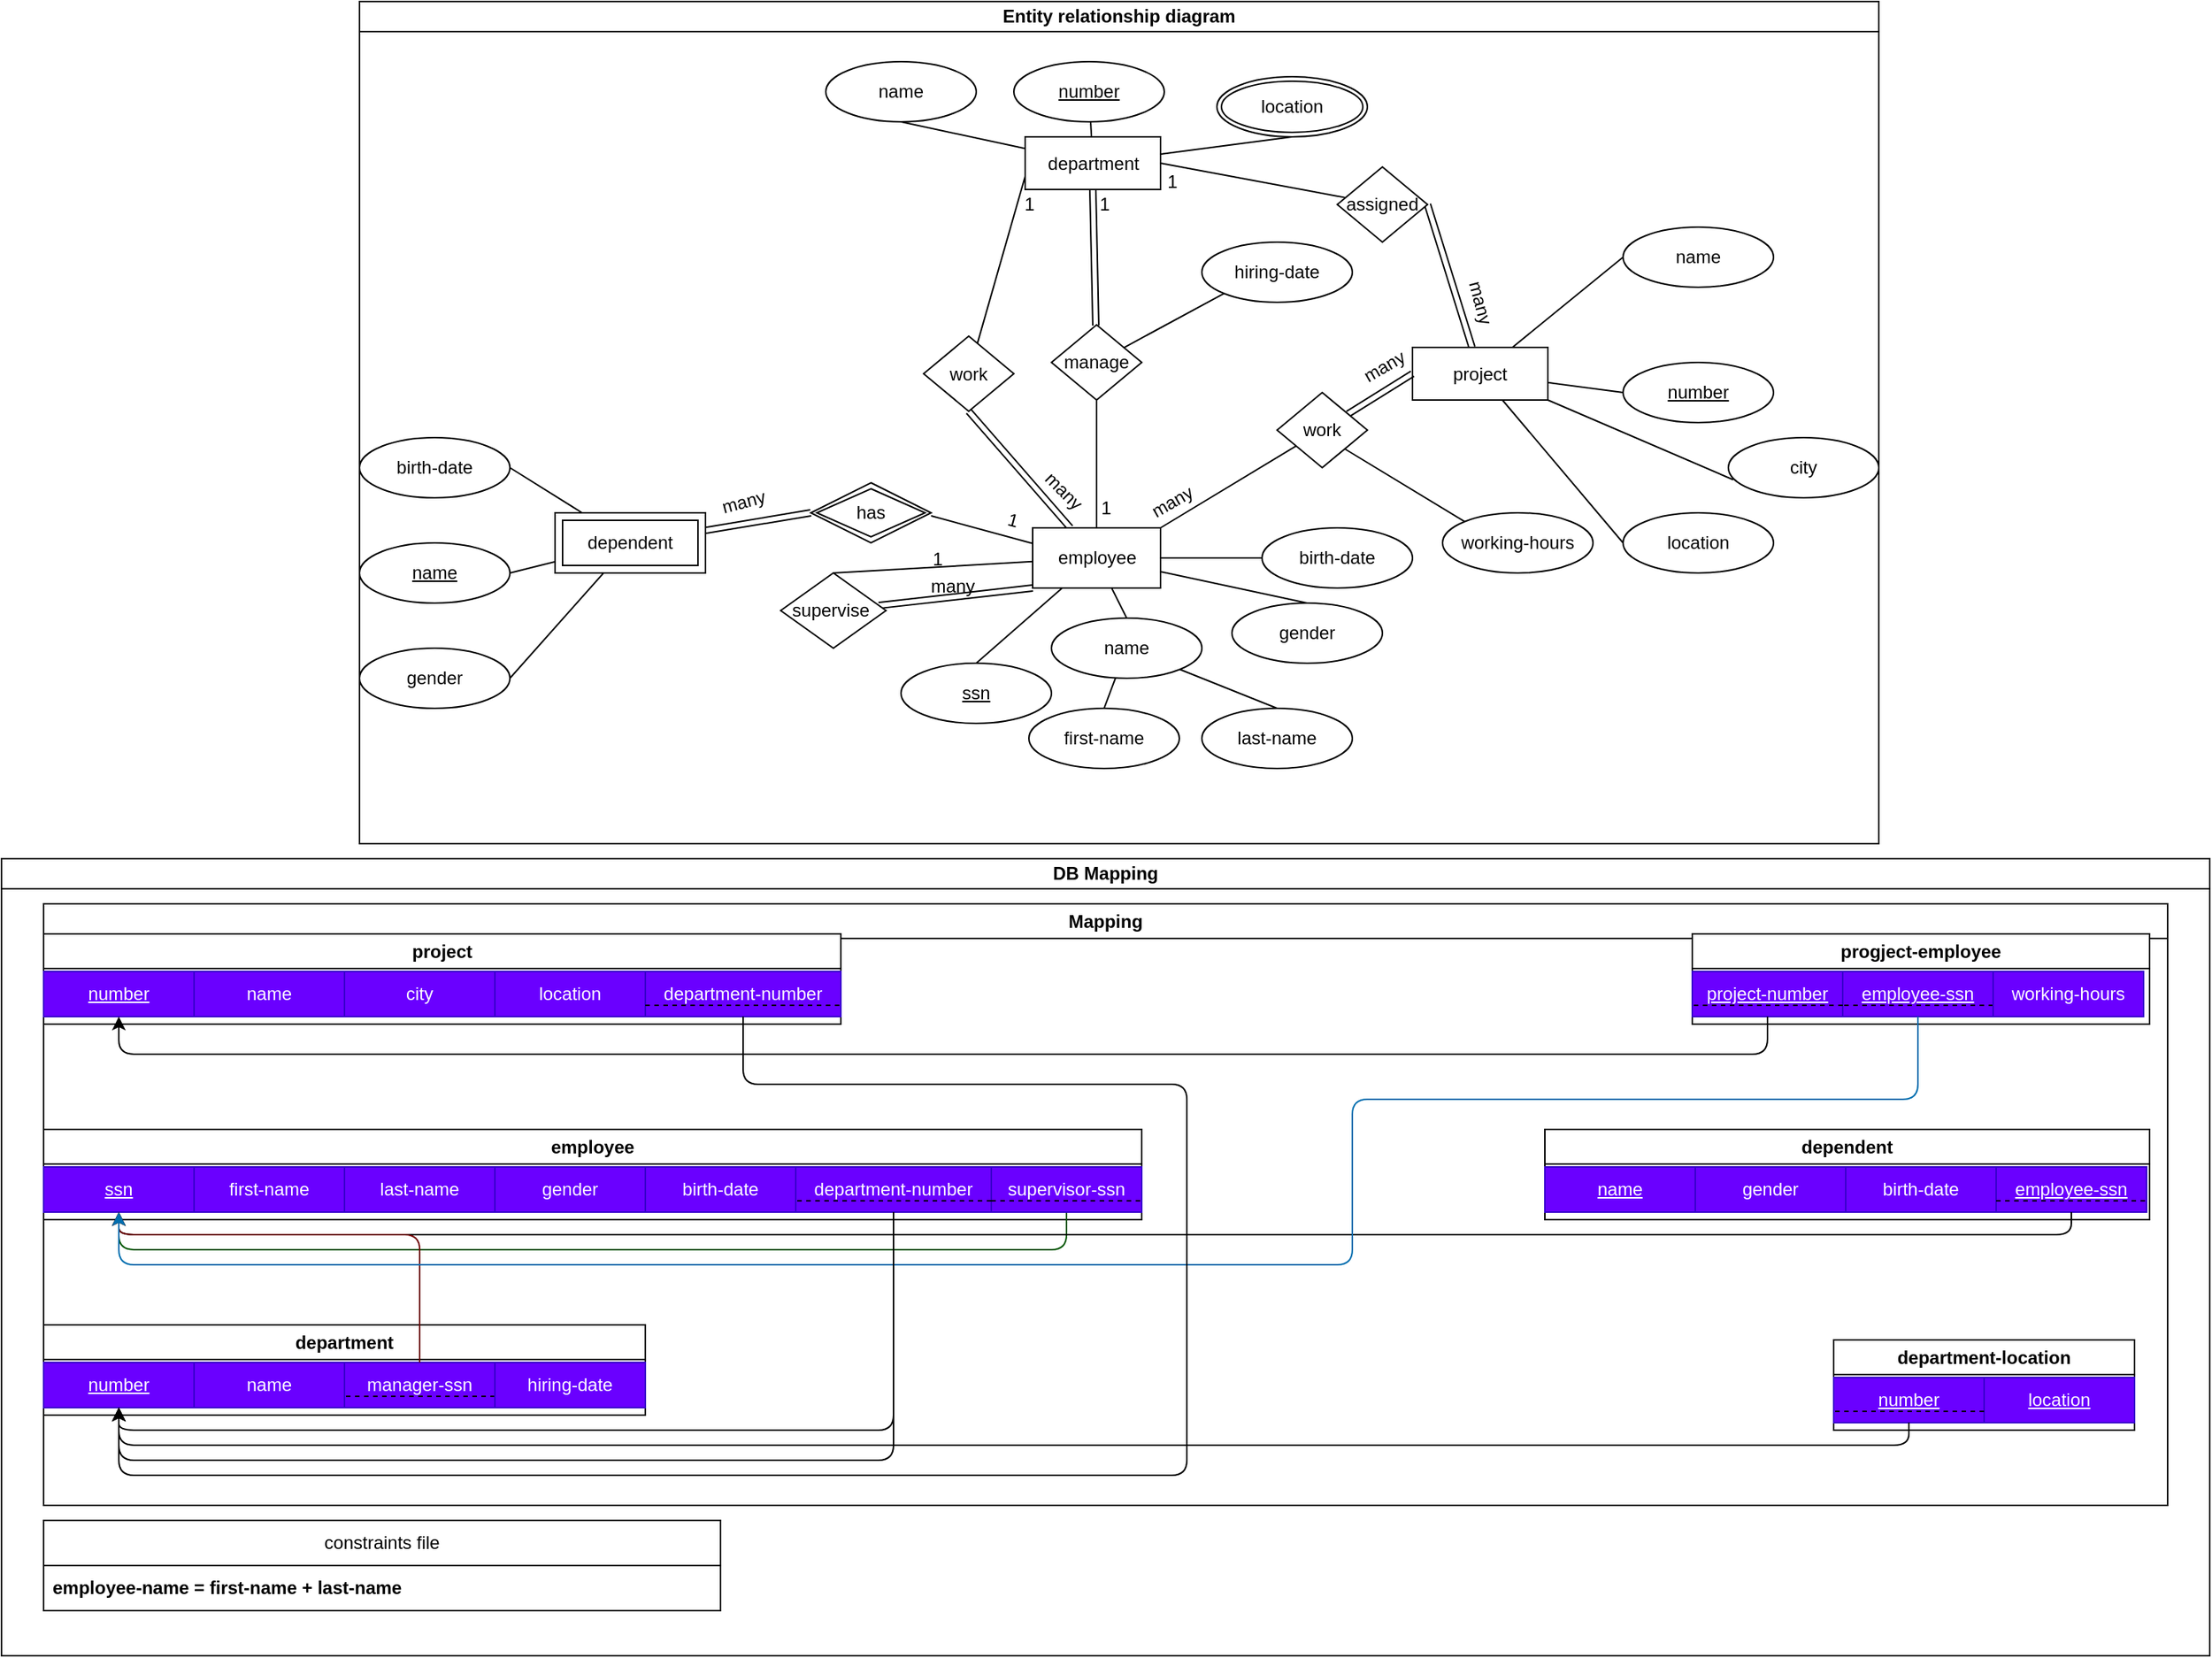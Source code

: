 <mxfile>
    <diagram id="R3N_D--5qBi451Lv7yX1" name="Page-1">
        <mxGraphModel dx="651" dy="1590" grid="1" gridSize="10" guides="1" tooltips="1" connect="1" arrows="1" fold="1" page="1" pageScale="1" pageWidth="850" pageHeight="1100" math="0" shadow="0">
            <root>
                <mxCell id="0"/>
                <mxCell id="1" parent="0"/>
                <mxCell id="2" value="Entity relationship diagram" style="swimlane;whiteSpace=wrap;html=1;startSize=20;" parent="1" vertex="1">
                    <mxGeometry x="590" y="-500" width="1010" height="560" as="geometry"/>
                </mxCell>
                <mxCell id="5" style="edgeStyle=none;html=1;entryX=0.5;entryY=1;entryDx=0;entryDy=0;endArrow=none;endFill=0;" parent="2" edge="1">
                    <mxGeometry relative="1" as="geometry">
                        <mxPoint x="140" y="70" as="targetPoint"/>
                    </mxGeometry>
                </mxCell>
                <mxCell id="7" style="edgeStyle=none;html=1;entryX=0.5;entryY=1;entryDx=0;entryDy=0;endArrow=none;endFill=0;" parent="2" edge="1">
                    <mxGeometry relative="1" as="geometry">
                        <mxPoint x="260" y="70" as="targetPoint"/>
                    </mxGeometry>
                </mxCell>
                <mxCell id="18" style="edgeStyle=none;html=1;entryX=0.5;entryY=0;entryDx=0;entryDy=0;" parent="2" edge="1">
                    <mxGeometry relative="1" as="geometry">
                        <mxPoint x="81.43" y="268.57" as="sourcePoint"/>
                    </mxGeometry>
                </mxCell>
                <mxCell id="19" style="edgeStyle=none;html=1;entryX=0.5;entryY=0;entryDx=0;entryDy=0;" parent="2" edge="1">
                    <mxGeometry relative="1" as="geometry">
                        <mxPoint x="128.673" y="266.385" as="sourcePoint"/>
                    </mxGeometry>
                </mxCell>
                <mxCell id="214" style="edgeStyle=none;html=1;entryX=0.5;entryY=1;entryDx=0;entryDy=0;endArrow=none;endFill=0;" parent="2" source="223" target="226" edge="1">
                    <mxGeometry relative="1" as="geometry"/>
                </mxCell>
                <mxCell id="215" style="edgeStyle=none;html=1;entryX=1;entryY=0.5;entryDx=0;entryDy=0;endArrow=none;endFill=0;" parent="2" edge="1">
                    <mxGeometry relative="1" as="geometry">
                        <mxPoint x="447.5" y="360.409" as="sourcePoint"/>
                        <mxPoint x="380" y="342" as="targetPoint"/>
                    </mxGeometry>
                </mxCell>
                <mxCell id="216" style="edgeStyle=none;html=1;entryX=0.5;entryY=0;entryDx=0;entryDy=0;endArrow=none;endFill=0;" parent="2" source="223" target="242" edge="1">
                    <mxGeometry relative="1" as="geometry"/>
                </mxCell>
                <mxCell id="217" style="edgeStyle=none;html=1;entryX=0;entryY=0.5;entryDx=0;entryDy=0;endArrow=none;endFill=0;" parent="2" source="223" target="243" edge="1">
                    <mxGeometry relative="1" as="geometry"/>
                </mxCell>
                <mxCell id="218" style="edgeStyle=none;html=1;entryX=0.5;entryY=0;entryDx=0;entryDy=0;endArrow=none;endFill=0;" parent="2" source="223" target="244" edge="1">
                    <mxGeometry relative="1" as="geometry"/>
                </mxCell>
                <mxCell id="219" style="edgeStyle=none;html=1;entryX=0.5;entryY=0;entryDx=0;entryDy=0;endArrow=none;endFill=0;" parent="2" source="223" target="247" edge="1">
                    <mxGeometry relative="1" as="geometry"/>
                </mxCell>
                <mxCell id="220" style="edgeStyle=none;html=1;exitX=1;exitY=0;exitDx=0;exitDy=0;endArrow=none;endFill=0;" parent="2" source="223" target="263" edge="1">
                    <mxGeometry relative="1" as="geometry"/>
                </mxCell>
                <mxCell id="221" style="edgeStyle=none;html=1;entryX=0.5;entryY=1;entryDx=0;entryDy=0;endArrow=none;endFill=0;shape=link;" parent="2" source="223" target="265" edge="1">
                    <mxGeometry relative="1" as="geometry"/>
                </mxCell>
                <mxCell id="222" style="edgeStyle=none;html=1;entryX=0.5;entryY=0;entryDx=0;entryDy=0;endArrow=none;endFill=0;" parent="2" source="223" target="269" edge="1">
                    <mxGeometry relative="1" as="geometry"/>
                </mxCell>
                <mxCell id="223" value="employee" style="html=1;dashed=0;whiteSpace=wrap;" parent="2" vertex="1">
                    <mxGeometry x="447.5" y="350" width="85" height="40" as="geometry"/>
                </mxCell>
                <mxCell id="224" style="edgeStyle=none;html=1;entryX=0.5;entryY=1;entryDx=0;entryDy=0;shape=link;" parent="2" source="226" target="230" edge="1">
                    <mxGeometry relative="1" as="geometry">
                        <mxPoint x="490" y="190" as="targetPoint"/>
                    </mxGeometry>
                </mxCell>
                <mxCell id="225" style="edgeStyle=none;html=1;entryX=0;entryY=1;entryDx=0;entryDy=0;endArrow=none;endFill=0;" parent="2" source="226" target="270" edge="1">
                    <mxGeometry relative="1" as="geometry"/>
                </mxCell>
                <mxCell id="226" value="manage" style="shape=rhombus;html=1;dashed=0;whiteSpace=wrap;perimeter=rhombusPerimeter;" parent="2" vertex="1">
                    <mxGeometry x="460" y="215" width="60" height="50" as="geometry"/>
                </mxCell>
                <mxCell id="227" style="edgeStyle=none;html=1;entryX=0.5;entryY=1;entryDx=0;entryDy=0;endArrow=none;endFill=0;" parent="2" source="230" target="250" edge="1">
                    <mxGeometry relative="1" as="geometry"/>
                </mxCell>
                <mxCell id="228" style="edgeStyle=none;html=1;endArrow=none;endFill=0;" parent="2" source="230" target="251" edge="1">
                    <mxGeometry relative="1" as="geometry"/>
                </mxCell>
                <mxCell id="229" style="edgeStyle=none;html=1;entryX=0.5;entryY=1;entryDx=0;entryDy=0;endArrow=none;endFill=0;" parent="2" source="230" target="252" edge="1">
                    <mxGeometry relative="1" as="geometry"/>
                </mxCell>
                <mxCell id="230" value="department" style="html=1;dashed=0;whiteSpace=wrap;" parent="2" vertex="1">
                    <mxGeometry x="442.5" y="90" width="90" height="35" as="geometry"/>
                </mxCell>
                <mxCell id="231" style="edgeStyle=none;html=1;entryX=0;entryY=0.5;entryDx=0;entryDy=0;endArrow=none;endFill=0;" parent="2" source="235" target="253" edge="1">
                    <mxGeometry relative="1" as="geometry"/>
                </mxCell>
                <mxCell id="232" style="edgeStyle=none;html=1;entryX=0;entryY=0.5;entryDx=0;entryDy=0;endArrow=none;endFill=0;" parent="2" source="235" target="254" edge="1">
                    <mxGeometry relative="1" as="geometry"/>
                </mxCell>
                <mxCell id="233" style="edgeStyle=none;html=1;entryX=0;entryY=0.5;entryDx=0;entryDy=0;endArrow=none;endFill=0;" parent="2" source="235" target="255" edge="1">
                    <mxGeometry relative="1" as="geometry"/>
                </mxCell>
                <mxCell id="234" style="edgeStyle=none;html=1;entryX=1;entryY=0.5;entryDx=0;entryDy=0;endArrow=none;endFill=0;shape=link;" parent="2" source="235" target="267" edge="1">
                    <mxGeometry relative="1" as="geometry"/>
                </mxCell>
                <mxCell id="235" value="project" style="html=1;dashed=0;whiteSpace=wrap;" parent="2" vertex="1">
                    <mxGeometry x="700" y="230" width="90" height="35" as="geometry"/>
                </mxCell>
                <mxCell id="236" style="edgeStyle=none;html=1;entryX=1;entryY=0.5;entryDx=0;entryDy=0;endArrow=none;endFill=0;" parent="2" source="239" target="258" edge="1">
                    <mxGeometry relative="1" as="geometry"/>
                </mxCell>
                <mxCell id="237" style="edgeStyle=none;html=1;entryX=1;entryY=0.5;entryDx=0;entryDy=0;endArrow=none;endFill=0;" parent="2" source="239" target="260" edge="1">
                    <mxGeometry relative="1" as="geometry"/>
                </mxCell>
                <mxCell id="238" style="edgeStyle=none;html=1;entryX=1;entryY=0.5;entryDx=0;entryDy=0;endArrow=none;endFill=0;" parent="2" source="239" target="259" edge="1">
                    <mxGeometry relative="1" as="geometry"/>
                </mxCell>
                <mxCell id="239" value="dependent" style="shape=ext;margin=3;double=1;whiteSpace=wrap;html=1;align=center;" parent="2" vertex="1">
                    <mxGeometry x="130" y="340" width="100" height="40" as="geometry"/>
                </mxCell>
                <mxCell id="240" style="edgeStyle=none;html=1;shape=link;exitX=0;exitY=0.5;exitDx=0;exitDy=0;" parent="2" source="241" target="239" edge="1">
                    <mxGeometry relative="1" as="geometry">
                        <mxPoint x="320" y="370" as="sourcePoint"/>
                    </mxGeometry>
                </mxCell>
                <mxCell id="241" value="has" style="shape=rhombus;double=1;perimeter=rhombusPerimeter;whiteSpace=wrap;html=1;align=center;" parent="2" vertex="1">
                    <mxGeometry x="300" y="320" width="80" height="40" as="geometry"/>
                </mxCell>
                <mxCell id="242" value="&lt;u&gt;ssn&lt;/u&gt;" style="ellipse;whiteSpace=wrap;html=1;align=center;" parent="2" vertex="1">
                    <mxGeometry x="360" y="440" width="100" height="40" as="geometry"/>
                </mxCell>
                <mxCell id="243" value="birth-date" style="ellipse;whiteSpace=wrap;html=1;align=center;" parent="2" vertex="1">
                    <mxGeometry x="600" y="350" width="100" height="40" as="geometry"/>
                </mxCell>
                <mxCell id="244" value="gender" style="ellipse;whiteSpace=wrap;html=1;align=center;" parent="2" vertex="1">
                    <mxGeometry x="580" y="400" width="100" height="40" as="geometry"/>
                </mxCell>
                <mxCell id="245" style="edgeStyle=none;html=1;entryX=0.5;entryY=0;entryDx=0;entryDy=0;endArrow=none;endFill=0;" parent="2" source="247" target="248" edge="1">
                    <mxGeometry relative="1" as="geometry"/>
                </mxCell>
                <mxCell id="246" style="edgeStyle=none;html=1;entryX=0.5;entryY=0;entryDx=0;entryDy=0;endArrow=none;endFill=0;" parent="2" source="247" target="249" edge="1">
                    <mxGeometry relative="1" as="geometry"/>
                </mxCell>
                <mxCell id="247" value="name" style="ellipse;whiteSpace=wrap;html=1;align=center;" parent="2" vertex="1">
                    <mxGeometry x="460" y="410" width="100" height="40" as="geometry"/>
                </mxCell>
                <mxCell id="248" value="first-name" style="ellipse;whiteSpace=wrap;html=1;align=center;" parent="2" vertex="1">
                    <mxGeometry x="445" y="470" width="100" height="40" as="geometry"/>
                </mxCell>
                <mxCell id="249" value="last-name" style="ellipse;whiteSpace=wrap;html=1;align=center;" parent="2" vertex="1">
                    <mxGeometry x="560" y="470" width="100" height="40" as="geometry"/>
                </mxCell>
                <mxCell id="250" value="name" style="ellipse;whiteSpace=wrap;html=1;align=center;" parent="2" vertex="1">
                    <mxGeometry x="310" y="40" width="100" height="40" as="geometry"/>
                </mxCell>
                <mxCell id="251" value="&lt;u&gt;number&lt;/u&gt;" style="ellipse;whiteSpace=wrap;html=1;align=center;" parent="2" vertex="1">
                    <mxGeometry x="435" y="40" width="100" height="40" as="geometry"/>
                </mxCell>
                <mxCell id="252" value="location" style="ellipse;shape=doubleEllipse;margin=3;whiteSpace=wrap;html=1;align=center;" parent="2" vertex="1">
                    <mxGeometry x="570" y="50" width="100" height="40" as="geometry"/>
                </mxCell>
                <mxCell id="253" value="name" style="ellipse;whiteSpace=wrap;html=1;align=center;" parent="2" vertex="1">
                    <mxGeometry x="840" y="150" width="100" height="40" as="geometry"/>
                </mxCell>
                <mxCell id="254" value="&lt;u&gt;number&lt;/u&gt;" style="ellipse;whiteSpace=wrap;html=1;align=center;" parent="2" vertex="1">
                    <mxGeometry x="840" y="240" width="100" height="40" as="geometry"/>
                </mxCell>
                <mxCell id="255" value="location" style="ellipse;whiteSpace=wrap;html=1;align=center;" parent="2" vertex="1">
                    <mxGeometry x="840" y="340" width="100" height="40" as="geometry"/>
                </mxCell>
                <mxCell id="256" value="city" style="ellipse;whiteSpace=wrap;html=1;align=center;" parent="2" vertex="1">
                    <mxGeometry x="910" y="290" width="100" height="40" as="geometry"/>
                </mxCell>
                <mxCell id="257" style="edgeStyle=none;html=1;entryX=0.032;entryY=0.7;entryDx=0;entryDy=0;entryPerimeter=0;endArrow=none;endFill=0;exitX=1;exitY=1;exitDx=0;exitDy=0;" parent="2" source="235" target="256" edge="1">
                    <mxGeometry relative="1" as="geometry"/>
                </mxCell>
                <mxCell id="258" value="&lt;u&gt;name&lt;/u&gt;" style="ellipse;whiteSpace=wrap;html=1;align=center;" parent="2" vertex="1">
                    <mxGeometry y="360" width="100" height="40" as="geometry"/>
                </mxCell>
                <mxCell id="259" value="birth-date" style="ellipse;whiteSpace=wrap;html=1;align=center;" parent="2" vertex="1">
                    <mxGeometry y="290" width="100" height="40" as="geometry"/>
                </mxCell>
                <mxCell id="260" value="gender" style="ellipse;whiteSpace=wrap;html=1;align=center;" parent="2" vertex="1">
                    <mxGeometry y="430" width="100" height="40" as="geometry"/>
                </mxCell>
                <mxCell id="261" style="edgeStyle=none;html=1;entryX=0;entryY=0.5;entryDx=0;entryDy=0;endArrow=none;endFill=0;shape=link;" parent="2" source="263" target="235" edge="1">
                    <mxGeometry relative="1" as="geometry"/>
                </mxCell>
                <mxCell id="262" style="edgeStyle=none;html=1;exitX=1;exitY=1;exitDx=0;exitDy=0;entryX=0;entryY=0;entryDx=0;entryDy=0;endArrow=none;endFill=0;" parent="2" source="263" target="271" edge="1">
                    <mxGeometry relative="1" as="geometry"/>
                </mxCell>
                <mxCell id="263" value="work" style="shape=rhombus;html=1;dashed=0;whiteSpace=wrap;perimeter=rhombusPerimeter;" parent="2" vertex="1">
                    <mxGeometry x="610" y="260" width="60" height="50" as="geometry"/>
                </mxCell>
                <mxCell id="264" style="edgeStyle=none;html=1;entryX=0;entryY=0.75;entryDx=0;entryDy=0;endArrow=none;endFill=0;" parent="2" source="265" target="230" edge="1">
                    <mxGeometry relative="1" as="geometry"/>
                </mxCell>
                <mxCell id="265" value="work" style="shape=rhombus;html=1;dashed=0;whiteSpace=wrap;perimeter=rhombusPerimeter;" parent="2" vertex="1">
                    <mxGeometry x="375" y="222.5" width="60" height="50" as="geometry"/>
                </mxCell>
                <mxCell id="266" style="edgeStyle=none;html=1;entryX=1;entryY=0.5;entryDx=0;entryDy=0;endArrow=none;endFill=0;" parent="2" source="267" target="230" edge="1">
                    <mxGeometry relative="1" as="geometry"/>
                </mxCell>
                <mxCell id="267" value="assigned" style="shape=rhombus;html=1;dashed=0;whiteSpace=wrap;perimeter=rhombusPerimeter;" parent="2" vertex="1">
                    <mxGeometry x="650" y="110" width="60" height="50" as="geometry"/>
                </mxCell>
                <mxCell id="268" style="edgeStyle=none;html=1;entryX=0;entryY=1;entryDx=0;entryDy=0;endArrow=none;endFill=0;shape=link;" parent="2" source="269" target="223" edge="1">
                    <mxGeometry relative="1" as="geometry"/>
                </mxCell>
                <mxCell id="269" value="supervise&amp;nbsp;" style="shape=rhombus;html=1;dashed=0;whiteSpace=wrap;perimeter=rhombusPerimeter;" parent="2" vertex="1">
                    <mxGeometry x="280" y="380" width="70" height="50" as="geometry"/>
                </mxCell>
                <mxCell id="270" value="hiring-date" style="ellipse;whiteSpace=wrap;html=1;align=center;" parent="2" vertex="1">
                    <mxGeometry x="560" y="160" width="100" height="40" as="geometry"/>
                </mxCell>
                <mxCell id="271" value="working-hours" style="ellipse;whiteSpace=wrap;html=1;align=center;" parent="2" vertex="1">
                    <mxGeometry x="720" y="340" width="100" height="40" as="geometry"/>
                </mxCell>
                <mxCell id="272" value="many" style="text;html=1;align=center;verticalAlign=middle;resizable=0;points=[];autosize=1;strokeColor=none;fillColor=none;rotation=-30;" parent="2" vertex="1">
                    <mxGeometry x="515" y="318" width="50" height="30" as="geometry"/>
                </mxCell>
                <mxCell id="273" value="many" style="text;html=1;align=center;verticalAlign=middle;resizable=0;points=[];autosize=1;strokeColor=none;fillColor=none;rotation=-30;" parent="2" vertex="1">
                    <mxGeometry x="656" y="228" width="50" height="30" as="geometry"/>
                </mxCell>
                <mxCell id="274" value="1" style="text;html=1;align=center;verticalAlign=middle;resizable=0;points=[];autosize=1;strokeColor=none;fillColor=none;rotation=15;" parent="2" vertex="1">
                    <mxGeometry x="419" y="330" width="30" height="30" as="geometry"/>
                </mxCell>
                <mxCell id="275" value="many" style="text;html=1;align=center;verticalAlign=middle;resizable=0;points=[];autosize=1;strokeColor=none;fillColor=none;rotation=-15;" parent="2" vertex="1">
                    <mxGeometry x="230" y="318" width="50" height="30" as="geometry"/>
                </mxCell>
                <mxCell id="276" value="1" style="text;html=1;align=center;verticalAlign=middle;resizable=0;points=[];autosize=1;strokeColor=none;fillColor=none;" parent="2" vertex="1">
                    <mxGeometry x="481" y="322" width="30" height="30" as="geometry"/>
                </mxCell>
                <mxCell id="277" value="1" style="text;html=1;align=center;verticalAlign=middle;resizable=0;points=[];autosize=1;strokeColor=none;fillColor=none;" parent="2" vertex="1">
                    <mxGeometry x="480" y="120" width="30" height="30" as="geometry"/>
                </mxCell>
                <mxCell id="278" value="1" style="text;html=1;align=center;verticalAlign=middle;resizable=0;points=[];autosize=1;strokeColor=none;fillColor=none;" parent="2" vertex="1">
                    <mxGeometry x="430" y="120" width="30" height="30" as="geometry"/>
                </mxCell>
                <mxCell id="279" value="many" style="text;html=1;align=center;verticalAlign=middle;resizable=0;points=[];autosize=1;strokeColor=none;fillColor=none;rotation=45;" parent="2" vertex="1">
                    <mxGeometry x="442.5" y="310" width="50" height="30" as="geometry"/>
                </mxCell>
                <mxCell id="280" value="1" style="text;html=1;align=center;verticalAlign=middle;resizable=0;points=[];autosize=1;strokeColor=none;fillColor=none;" parent="2" vertex="1">
                    <mxGeometry x="525" y="105" width="30" height="30" as="geometry"/>
                </mxCell>
                <mxCell id="281" value="many" style="text;html=1;align=center;verticalAlign=middle;resizable=0;points=[];autosize=1;strokeColor=none;fillColor=none;rotation=75;" parent="2" vertex="1">
                    <mxGeometry x="720" y="185" width="50" height="30" as="geometry"/>
                </mxCell>
                <mxCell id="282" value="1" style="text;html=1;align=center;verticalAlign=middle;resizable=0;points=[];autosize=1;strokeColor=none;fillColor=none;" parent="2" vertex="1">
                    <mxGeometry x="369" y="356" width="30" height="30" as="geometry"/>
                </mxCell>
                <mxCell id="283" value="many" style="text;html=1;align=center;verticalAlign=middle;resizable=0;points=[];autosize=1;strokeColor=none;fillColor=none;rotation=0;" parent="2" vertex="1">
                    <mxGeometry x="369" y="374" width="50" height="30" as="geometry"/>
                </mxCell>
                <mxCell id="22" value="DB Mapping" style="swimlane;whiteSpace=wrap;html=1;startSize=20;" parent="1" vertex="1">
                    <mxGeometry x="352" y="70" width="1468" height="530" as="geometry"/>
                </mxCell>
                <mxCell id="28" style="edgeStyle=none;html=1;entryX=1;entryY=0.5;entryDx=0;entryDy=0;" parent="22" edge="1">
                    <mxGeometry relative="1" as="geometry">
                        <mxPoint x="100" y="200" as="targetPoint"/>
                    </mxGeometry>
                </mxCell>
                <mxCell id="34" style="edgeStyle=none;html=1;entryX=0.5;entryY=0;entryDx=0;entryDy=0;" parent="22" edge="1">
                    <mxGeometry relative="1" as="geometry">
                        <mxPoint x="60" y="290" as="targetPoint"/>
                    </mxGeometry>
                </mxCell>
                <mxCell id="35" style="edgeStyle=none;html=1;entryX=0.5;entryY=0;entryDx=0;entryDy=0;" parent="22" edge="1">
                    <mxGeometry relative="1" as="geometry">
                        <mxPoint x="170" y="290" as="targetPoint"/>
                    </mxGeometry>
                </mxCell>
                <mxCell id="38" style="edgeStyle=none;html=1;entryX=0.764;entryY=0.12;entryDx=0;entryDy=0;entryPerimeter=0;" parent="22" edge="1">
                    <mxGeometry relative="1" as="geometry">
                        <mxPoint x="126.4" y="234.8" as="targetPoint"/>
                    </mxGeometry>
                </mxCell>
                <mxCell id="53" value="Mapping" style="swimlane;whiteSpace=wrap;html=1;" parent="22" vertex="1">
                    <mxGeometry x="28" y="30" width="1412" height="400" as="geometry"/>
                </mxCell>
                <mxCell id="142" style="edgeStyle=orthogonalEdgeStyle;html=1;entryX=0.5;entryY=1;entryDx=0;entryDy=0;" parent="53" edge="1">
                    <mxGeometry relative="1" as="geometry">
                        <Array as="points">
                            <mxPoint x="288" y="200"/>
                            <mxPoint x="70" y="200"/>
                        </Array>
                        <mxPoint x="288" y="145" as="sourcePoint"/>
                    </mxGeometry>
                </mxCell>
                <mxCell id="143" style="edgeStyle=orthogonalEdgeStyle;html=1;entryX=0.25;entryY=1;entryDx=0;entryDy=0;" parent="53" edge="1">
                    <mxGeometry relative="1" as="geometry">
                        <Array as="points">
                            <mxPoint x="390" y="80"/>
                            <mxPoint x="228" y="80"/>
                            <mxPoint x="228" y="110"/>
                            <mxPoint x="70" y="110"/>
                        </Array>
                        <mxPoint x="70" y="100" as="targetPoint"/>
                    </mxGeometry>
                </mxCell>
                <mxCell id="284" value="project" style="swimlane;whiteSpace=wrap;html=1;" parent="53" vertex="1">
                    <mxGeometry y="20" width="530" height="60" as="geometry"/>
                </mxCell>
                <mxCell id="285" value="name" style="rounded=0;whiteSpace=wrap;html=1;fillColor=#6a00ff;fontColor=#ffffff;strokeColor=#3700CC;" parent="284" vertex="1">
                    <mxGeometry x="100" y="25" width="100" height="30" as="geometry"/>
                </mxCell>
                <mxCell id="286" value="number" style="rounded=0;whiteSpace=wrap;html=1;fillColor=#6a00ff;fontColor=#ffffff;strokeColor=#3700CC;fontStyle=4" parent="284" vertex="1">
                    <mxGeometry y="25" width="100" height="30" as="geometry"/>
                </mxCell>
                <mxCell id="287" value="city" style="rounded=0;whiteSpace=wrap;html=1;fillColor=#6a00ff;fontColor=#ffffff;strokeColor=#3700CC;" parent="284" vertex="1">
                    <mxGeometry x="200" y="25" width="100" height="30" as="geometry"/>
                </mxCell>
                <mxCell id="292" value="location" style="rounded=0;whiteSpace=wrap;html=1;fillColor=#6a00ff;fontColor=#ffffff;strokeColor=#3700CC;" parent="284" vertex="1">
                    <mxGeometry x="300" y="25" width="100" height="30" as="geometry"/>
                </mxCell>
                <mxCell id="323" value="department-number" style="rounded=0;whiteSpace=wrap;html=1;fillColor=#6a00ff;fontColor=#ffffff;strokeColor=#3700CC;fontStyle=0" parent="284" vertex="1">
                    <mxGeometry x="400" y="25" width="130" height="30" as="geometry"/>
                </mxCell>
                <mxCell id="336" value="" style="endArrow=none;dashed=1;html=1;entryX=1;entryY=0.75;entryDx=0;entryDy=0;exitX=0;exitY=0.75;exitDx=0;exitDy=0;" edge="1" parent="284" source="323" target="323">
                    <mxGeometry width="50" height="50" relative="1" as="geometry">
                        <mxPoint x="420" y="80" as="sourcePoint"/>
                        <mxPoint x="470" y="30" as="targetPoint"/>
                    </mxGeometry>
                </mxCell>
                <mxCell id="293" value="employee" style="swimlane;whiteSpace=wrap;html=1;startSize=23;" parent="53" vertex="1">
                    <mxGeometry y="150" width="730" height="60" as="geometry"/>
                </mxCell>
                <mxCell id="294" value="first-name" style="rounded=0;whiteSpace=wrap;html=1;fillColor=#6a00ff;fontColor=#ffffff;strokeColor=#3700CC;" parent="293" vertex="1">
                    <mxGeometry x="100" y="25" width="100" height="30" as="geometry"/>
                </mxCell>
                <mxCell id="295" value="ssn" style="rounded=0;whiteSpace=wrap;html=1;fillColor=#6a00ff;fontColor=#ffffff;strokeColor=#3700CC;fontStyle=4" parent="293" vertex="1">
                    <mxGeometry y="25" width="100" height="30" as="geometry"/>
                </mxCell>
                <mxCell id="296" value="last-name" style="rounded=0;whiteSpace=wrap;html=1;fillColor=#6a00ff;fontColor=#ffffff;strokeColor=#3700CC;" parent="293" vertex="1">
                    <mxGeometry x="200" y="25" width="100" height="30" as="geometry"/>
                </mxCell>
                <mxCell id="297" value="gender" style="rounded=0;whiteSpace=wrap;html=1;fillColor=#6a00ff;fontColor=#ffffff;strokeColor=#3700CC;" parent="293" vertex="1">
                    <mxGeometry x="300" y="25" width="100" height="30" as="geometry"/>
                </mxCell>
                <mxCell id="298" value="birth-date" style="rounded=0;whiteSpace=wrap;html=1;fillColor=#6a00ff;fontColor=#ffffff;strokeColor=#3700CC;" parent="293" vertex="1">
                    <mxGeometry x="400" y="25" width="100" height="30" as="geometry"/>
                </mxCell>
                <mxCell id="321" value="department-number" style="rounded=0;whiteSpace=wrap;html=1;fillColor=#6a00ff;fontColor=#ffffff;strokeColor=#3700CC;" parent="293" vertex="1">
                    <mxGeometry x="500" y="25" width="130" height="30" as="geometry"/>
                </mxCell>
                <mxCell id="334" style="edgeStyle=orthogonalEdgeStyle;html=1;entryX=0.5;entryY=1;entryDx=0;entryDy=0;fillColor=#008a00;strokeColor=#005700;" parent="293" source="332" target="295" edge="1">
                    <mxGeometry relative="1" as="geometry">
                        <Array as="points">
                            <mxPoint x="680" y="80"/>
                            <mxPoint x="50" y="80"/>
                        </Array>
                    </mxGeometry>
                </mxCell>
                <mxCell id="332" value="supervisor-ssn" style="rounded=0;whiteSpace=wrap;html=1;fillColor=#6a00ff;fontColor=#ffffff;strokeColor=#3700CC;fontStyle=0" parent="293" vertex="1">
                    <mxGeometry x="630" y="25" width="100" height="30" as="geometry"/>
                </mxCell>
                <mxCell id="337" value="" style="endArrow=none;dashed=1;html=1;entryX=1;entryY=0.75;entryDx=0;entryDy=0;exitX=0;exitY=0.75;exitDx=0;exitDy=0;" edge="1" parent="293" source="332" target="332">
                    <mxGeometry width="50" height="50" relative="1" as="geometry">
                        <mxPoint x="600" y="50" as="sourcePoint"/>
                        <mxPoint x="730" y="50" as="targetPoint"/>
                    </mxGeometry>
                </mxCell>
                <mxCell id="343" style="edgeStyle=none;html=1;exitX=1;exitY=0.75;exitDx=0;exitDy=0;entryX=0;entryY=0.75;entryDx=0;entryDy=0;endArrow=none;endFill=0;dashed=1;" edge="1" parent="293" source="321" target="321">
                    <mxGeometry relative="1" as="geometry"/>
                </mxCell>
                <mxCell id="299" value="department" style="swimlane;whiteSpace=wrap;html=1;startSize=23;" parent="53" vertex="1">
                    <mxGeometry y="280" width="400" height="60" as="geometry"/>
                </mxCell>
                <mxCell id="300" value="name" style="rounded=0;whiteSpace=wrap;html=1;fillColor=#6a00ff;fontColor=#ffffff;strokeColor=#3700CC;" parent="299" vertex="1">
                    <mxGeometry x="100" y="25" width="100" height="30" as="geometry"/>
                </mxCell>
                <mxCell id="301" value="number" style="rounded=0;whiteSpace=wrap;html=1;fillColor=#6a00ff;fontColor=#ffffff;strokeColor=#3700CC;fontStyle=4" parent="299" vertex="1">
                    <mxGeometry y="25" width="100" height="30" as="geometry"/>
                </mxCell>
                <mxCell id="318" value="manager-ssn" style="rounded=0;whiteSpace=wrap;html=1;fillColor=#6a00ff;fontColor=#ffffff;strokeColor=#3700CC;" parent="299" vertex="1">
                    <mxGeometry x="200" y="25" width="100" height="30" as="geometry"/>
                </mxCell>
                <mxCell id="341" style="edgeStyle=none;html=1;exitX=0;exitY=0.75;exitDx=0;exitDy=0;entryX=0;entryY=0.75;entryDx=0;entryDy=0;endArrow=none;endFill=0;dashed=1;" edge="1" parent="299" source="319" target="318">
                    <mxGeometry relative="1" as="geometry"/>
                </mxCell>
                <mxCell id="319" value="hiring-date" style="rounded=0;whiteSpace=wrap;html=1;fillColor=#6a00ff;fontColor=#ffffff;strokeColor=#3700CC;" parent="299" vertex="1">
                    <mxGeometry x="300" y="25" width="100" height="30" as="geometry"/>
                </mxCell>
                <mxCell id="305" value="department-location" style="swimlane;whiteSpace=wrap;html=1;startSize=23;" parent="53" vertex="1">
                    <mxGeometry x="1190" y="290" width="200" height="60" as="geometry"/>
                </mxCell>
                <mxCell id="306" value="location" style="rounded=0;whiteSpace=wrap;html=1;fillColor=#6a00ff;fontColor=#ffffff;strokeColor=#3700CC;fontStyle=4" parent="305" vertex="1">
                    <mxGeometry x="100" y="25" width="100" height="30" as="geometry"/>
                </mxCell>
                <mxCell id="307" value="number" style="rounded=0;whiteSpace=wrap;html=1;fillColor=#6a00ff;fontColor=#ffffff;strokeColor=#3700CC;fontStyle=4" parent="305" vertex="1">
                    <mxGeometry y="25" width="100" height="30" as="geometry"/>
                </mxCell>
                <mxCell id="339" style="edgeStyle=none;html=1;exitX=1;exitY=0.75;exitDx=0;exitDy=0;entryX=0;entryY=0.75;entryDx=0;entryDy=0;endArrow=none;endFill=0;dashed=1;" edge="1" parent="305" source="307" target="307">
                    <mxGeometry relative="1" as="geometry"/>
                </mxCell>
                <mxCell id="308" style="edgeStyle=orthogonalEdgeStyle;html=1;entryX=0.5;entryY=1;entryDx=0;entryDy=0;" parent="53" source="307" target="301" edge="1">
                    <mxGeometry relative="1" as="geometry">
                        <Array as="points">
                            <mxPoint x="1240" y="360"/>
                            <mxPoint x="50" y="360"/>
                        </Array>
                    </mxGeometry>
                </mxCell>
                <mxCell id="310" value="dependent" style="swimlane;whiteSpace=wrap;html=1;startSize=23;" parent="53" vertex="1">
                    <mxGeometry x="998" y="150" width="402" height="60" as="geometry"/>
                </mxCell>
                <mxCell id="311" value="name" style="rounded=0;whiteSpace=wrap;html=1;fillColor=#6a00ff;fontColor=#ffffff;strokeColor=#3700CC;fontStyle=4" parent="310" vertex="1">
                    <mxGeometry y="25" width="100" height="30" as="geometry"/>
                </mxCell>
                <mxCell id="314" value="gender" style="rounded=0;whiteSpace=wrap;html=1;fillColor=#6a00ff;fontColor=#ffffff;strokeColor=#3700CC;" parent="310" vertex="1">
                    <mxGeometry x="100" y="25" width="100" height="30" as="geometry"/>
                </mxCell>
                <mxCell id="315" value="birth-date" style="rounded=0;whiteSpace=wrap;html=1;fillColor=#6a00ff;fontColor=#ffffff;strokeColor=#3700CC;" parent="310" vertex="1">
                    <mxGeometry x="200" y="25" width="100" height="30" as="geometry"/>
                </mxCell>
                <mxCell id="316" value="employee-ssn" style="rounded=0;whiteSpace=wrap;html=1;fillColor=#6a00ff;fontColor=#ffffff;strokeColor=#3700CC;fontStyle=4" parent="310" vertex="1">
                    <mxGeometry x="300" y="25" width="100" height="30" as="geometry"/>
                </mxCell>
                <mxCell id="338" value="" style="endArrow=none;dashed=1;html=1;entryX=1;entryY=0.75;entryDx=0;entryDy=0;exitX=0;exitY=0.75;exitDx=0;exitDy=0;" edge="1" parent="310" source="316" target="316">
                    <mxGeometry width="50" height="50" relative="1" as="geometry">
                        <mxPoint x="292" y="80" as="sourcePoint"/>
                        <mxPoint x="392" y="80" as="targetPoint"/>
                    </mxGeometry>
                </mxCell>
                <mxCell id="317" style="edgeStyle=orthogonalEdgeStyle;html=1;entryX=0.5;entryY=1;entryDx=0;entryDy=0;" parent="53" source="316" target="295" edge="1">
                    <mxGeometry relative="1" as="geometry">
                        <Array as="points">
                            <mxPoint x="1348" y="220"/>
                            <mxPoint x="50" y="220"/>
                        </Array>
                    </mxGeometry>
                </mxCell>
                <mxCell id="320" style="edgeStyle=orthogonalEdgeStyle;html=1;entryX=0.5;entryY=1;entryDx=0;entryDy=0;fillColor=#a20025;strokeColor=#6F0000;" parent="53" source="318" target="295" edge="1">
                    <mxGeometry relative="1" as="geometry">
                        <Array as="points">
                            <mxPoint x="250" y="220"/>
                            <mxPoint x="50" y="220"/>
                        </Array>
                    </mxGeometry>
                </mxCell>
                <mxCell id="324" style="edgeStyle=orthogonalEdgeStyle;html=1;entryX=0.5;entryY=1;entryDx=0;entryDy=0;exitX=0.5;exitY=1;exitDx=0;exitDy=0;" parent="53" source="321" target="301" edge="1">
                    <mxGeometry relative="1" as="geometry">
                        <mxPoint x="650" y="220" as="sourcePoint"/>
                        <Array as="points">
                            <mxPoint x="565" y="350"/>
                            <mxPoint x="50" y="350"/>
                        </Array>
                    </mxGeometry>
                </mxCell>
                <mxCell id="325" value="progject-employee" style="swimlane;whiteSpace=wrap;html=1;startSize=23;" parent="53" vertex="1">
                    <mxGeometry x="1096" y="20" width="304" height="60" as="geometry"/>
                </mxCell>
                <mxCell id="326" value="project-number" style="rounded=0;whiteSpace=wrap;html=1;fillColor=#6a00ff;fontColor=#ffffff;strokeColor=#3700CC;fontStyle=4" parent="325" vertex="1">
                    <mxGeometry y="25" width="100" height="30" as="geometry"/>
                </mxCell>
                <mxCell id="327" value="employee-ssn" style="rounded=0;whiteSpace=wrap;html=1;fillColor=#6a00ff;fontColor=#ffffff;strokeColor=#3700CC;fontStyle=4" parent="325" vertex="1">
                    <mxGeometry x="100" y="25" width="100" height="30" as="geometry"/>
                </mxCell>
                <mxCell id="340" style="edgeStyle=none;html=1;exitX=0;exitY=0.75;exitDx=0;exitDy=0;entryX=1;entryY=0.75;entryDx=0;entryDy=0;endArrow=none;endFill=0;dashed=1;" edge="1" parent="325" source="328" target="326">
                    <mxGeometry relative="1" as="geometry"/>
                </mxCell>
                <mxCell id="328" value="working-hours" style="rounded=0;whiteSpace=wrap;html=1;fillColor=#6a00ff;fontColor=#ffffff;strokeColor=#3700CC;" parent="325" vertex="1">
                    <mxGeometry x="200" y="25" width="100" height="30" as="geometry"/>
                </mxCell>
                <mxCell id="342" style="edgeStyle=none;html=1;exitX=1;exitY=0.75;exitDx=0;exitDy=0;entryX=0;entryY=0.75;entryDx=0;entryDy=0;endArrow=none;endFill=0;dashed=1;" edge="1" parent="325" source="326" target="326">
                    <mxGeometry relative="1" as="geometry"/>
                </mxCell>
                <mxCell id="330" style="edgeStyle=orthogonalEdgeStyle;html=1;entryX=0.5;entryY=1;entryDx=0;entryDy=0;" parent="53" source="326" target="286" edge="1">
                    <mxGeometry relative="1" as="geometry">
                        <Array as="points">
                            <mxPoint x="1146" y="100"/>
                            <mxPoint x="50" y="100"/>
                        </Array>
                    </mxGeometry>
                </mxCell>
                <mxCell id="331" style="edgeStyle=orthogonalEdgeStyle;html=1;fillColor=#1ba1e2;strokeColor=#006EAF;" parent="53" source="327" target="295" edge="1">
                    <mxGeometry relative="1" as="geometry">
                        <Array as="points">
                            <mxPoint x="1246" y="130"/>
                            <mxPoint x="870" y="130"/>
                            <mxPoint x="870" y="240"/>
                            <mxPoint x="50" y="240"/>
                        </Array>
                    </mxGeometry>
                </mxCell>
                <mxCell id="333" value="" style="edgeStyle=orthogonalEdgeStyle;html=1;entryX=0.5;entryY=1;entryDx=0;entryDy=0;" parent="53" source="323" target="301" edge="1">
                    <mxGeometry relative="1" as="geometry">
                        <mxPoint x="892" y="160" as="sourcePoint"/>
                        <mxPoint x="412" y="345" as="targetPoint"/>
                        <Array as="points">
                            <mxPoint x="465" y="120"/>
                            <mxPoint x="760" y="120"/>
                            <mxPoint x="760" y="380"/>
                            <mxPoint x="50" y="380"/>
                        </Array>
                    </mxGeometry>
                </mxCell>
                <mxCell id="322" style="edgeStyle=orthogonalEdgeStyle;html=1;entryX=0.5;entryY=1;entryDx=0;entryDy=0;" parent="53" source="321" target="301" edge="1">
                    <mxGeometry relative="1" as="geometry">
                        <mxPoint x="30" y="370" as="targetPoint"/>
                        <Array as="points">
                            <mxPoint x="565" y="370"/>
                            <mxPoint x="50" y="370"/>
                        </Array>
                    </mxGeometry>
                </mxCell>
                <mxCell id="54" value="constraints file" style="swimlane;fontStyle=0;childLayout=stackLayout;horizontal=1;startSize=30;horizontalStack=0;resizeParent=1;resizeParentMax=0;resizeLast=0;collapsible=1;marginBottom=0;whiteSpace=wrap;html=1;" parent="22" vertex="1">
                    <mxGeometry x="28" y="440" width="450" height="60" as="geometry"/>
                </mxCell>
                <mxCell id="309" value="&lt;b&gt;employee-name = first-name + last-name&lt;/b&gt;" style="text;strokeColor=none;fillColor=none;align=left;verticalAlign=middle;spacingLeft=4;spacingRight=4;overflow=hidden;points=[[0,0.5],[1,0.5]];portConstraint=eastwest;rotatable=0;whiteSpace=wrap;html=1;" parent="54" vertex="1">
                    <mxGeometry y="30" width="450" height="30" as="geometry"/>
                </mxCell>
            </root>
        </mxGraphModel>
    </diagram>
</mxfile>